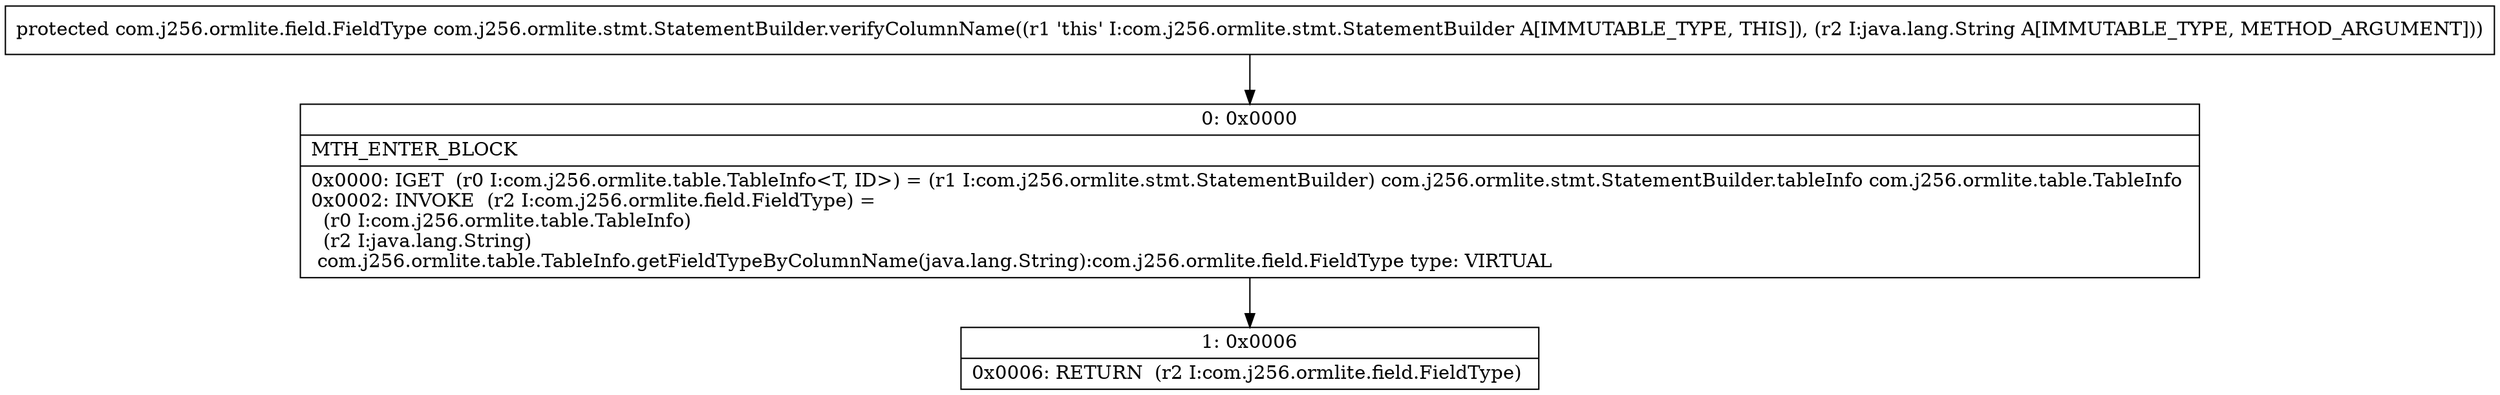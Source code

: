 digraph "CFG forcom.j256.ormlite.stmt.StatementBuilder.verifyColumnName(Ljava\/lang\/String;)Lcom\/j256\/ormlite\/field\/FieldType;" {
Node_0 [shape=record,label="{0\:\ 0x0000|MTH_ENTER_BLOCK\l|0x0000: IGET  (r0 I:com.j256.ormlite.table.TableInfo\<T, ID\>) = (r1 I:com.j256.ormlite.stmt.StatementBuilder) com.j256.ormlite.stmt.StatementBuilder.tableInfo com.j256.ormlite.table.TableInfo \l0x0002: INVOKE  (r2 I:com.j256.ormlite.field.FieldType) = \l  (r0 I:com.j256.ormlite.table.TableInfo)\l  (r2 I:java.lang.String)\l com.j256.ormlite.table.TableInfo.getFieldTypeByColumnName(java.lang.String):com.j256.ormlite.field.FieldType type: VIRTUAL \l}"];
Node_1 [shape=record,label="{1\:\ 0x0006|0x0006: RETURN  (r2 I:com.j256.ormlite.field.FieldType) \l}"];
MethodNode[shape=record,label="{protected com.j256.ormlite.field.FieldType com.j256.ormlite.stmt.StatementBuilder.verifyColumnName((r1 'this' I:com.j256.ormlite.stmt.StatementBuilder A[IMMUTABLE_TYPE, THIS]), (r2 I:java.lang.String A[IMMUTABLE_TYPE, METHOD_ARGUMENT])) }"];
MethodNode -> Node_0;
Node_0 -> Node_1;
}

